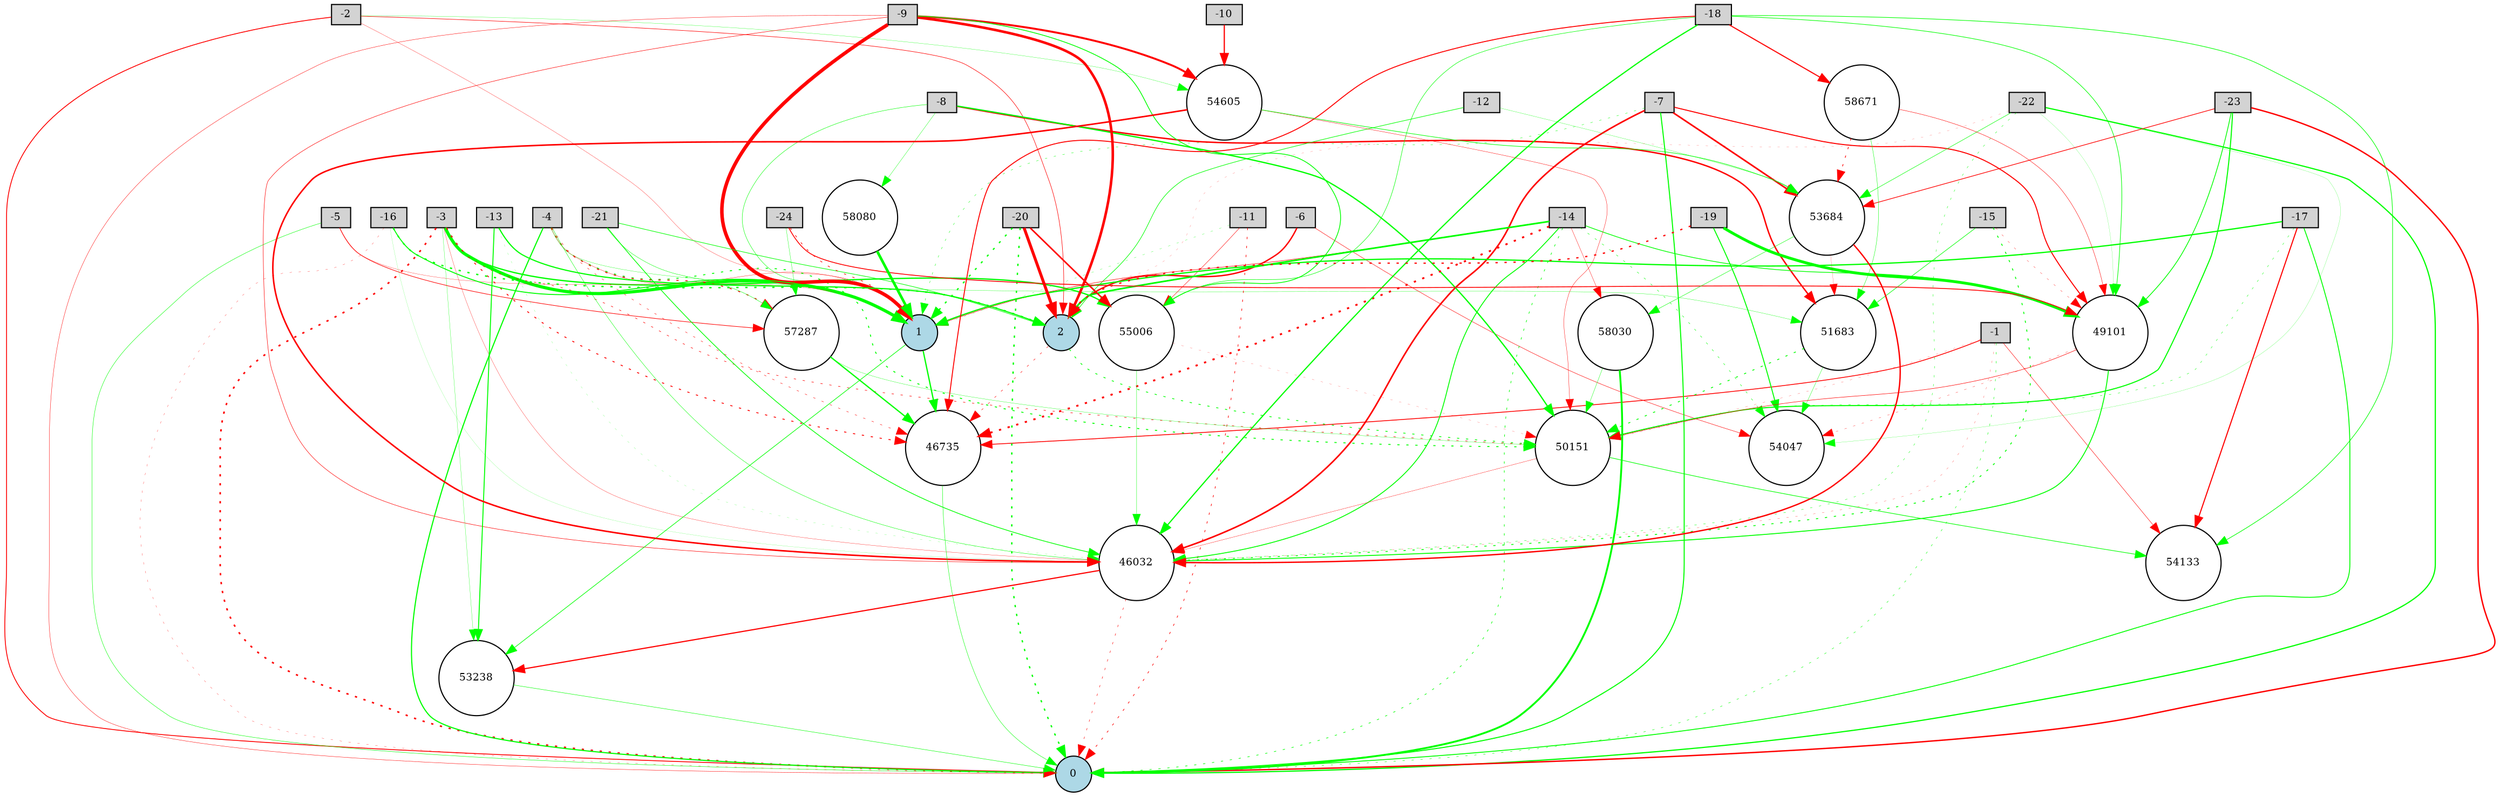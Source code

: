 digraph {
	node [fontsize=9 height=0.2 shape=circle width=0.2]
	-1 [fillcolor=lightgray shape=box style=filled]
	-2 [fillcolor=lightgray shape=box style=filled]
	-3 [fillcolor=lightgray shape=box style=filled]
	-4 [fillcolor=lightgray shape=box style=filled]
	-5 [fillcolor=lightgray shape=box style=filled]
	-6 [fillcolor=lightgray shape=box style=filled]
	-7 [fillcolor=lightgray shape=box style=filled]
	-8 [fillcolor=lightgray shape=box style=filled]
	-9 [fillcolor=lightgray shape=box style=filled]
	-10 [fillcolor=lightgray shape=box style=filled]
	-11 [fillcolor=lightgray shape=box style=filled]
	-12 [fillcolor=lightgray shape=box style=filled]
	-13 [fillcolor=lightgray shape=box style=filled]
	-14 [fillcolor=lightgray shape=box style=filled]
	-15 [fillcolor=lightgray shape=box style=filled]
	-16 [fillcolor=lightgray shape=box style=filled]
	-17 [fillcolor=lightgray shape=box style=filled]
	-18 [fillcolor=lightgray shape=box style=filled]
	-19 [fillcolor=lightgray shape=box style=filled]
	-20 [fillcolor=lightgray shape=box style=filled]
	-21 [fillcolor=lightgray shape=box style=filled]
	-22 [fillcolor=lightgray shape=box style=filled]
	-23 [fillcolor=lightgray shape=box style=filled]
	-24 [fillcolor=lightgray shape=box style=filled]
	0 [fillcolor=lightblue style=filled]
	1 [fillcolor=lightblue style=filled]
	2 [fillcolor=lightblue style=filled]
	51683 [fillcolor=white style=filled]
	58080 [fillcolor=white style=filled]
	50151 [fillcolor=white style=filled]
	57287 [fillcolor=white style=filled]
	49101 [fillcolor=white style=filled]
	54605 [fillcolor=white style=filled]
	46735 [fillcolor=white style=filled]
	46032 [fillcolor=white style=filled]
	58030 [fillcolor=white style=filled]
	58671 [fillcolor=white style=filled]
	53684 [fillcolor=white style=filled]
	54133 [fillcolor=white style=filled]
	53238 [fillcolor=white style=filled]
	55006 [fillcolor=white style=filled]
	54047 [fillcolor=white style=filled]
	-6 -> 2 [color=red penwidth=1.2106231173544648 style=solid]
	-14 -> 0 [color=green penwidth=0.5054595095752922 style=dotted]
	-24 -> 1 [color=red penwidth=0.5465687647996489 style=dotted]
	-11 -> 0 [color=red penwidth=0.5263000825221829 style=dotted]
	-5 -> 0 [color=green penwidth=0.34582966199190174 style=solid]
	-13 -> 2 [color=green penwidth=1.027472446855971 style=solid]
	-17 -> 0 [color=green penwidth=0.8006173243612016 style=solid]
	-23 -> 0 [color=red penwidth=1.224893350451472 style=solid]
	-3 -> 0 [color=red penwidth=1.3850003518255496 style=dotted]
	-20 -> 2 [color=red penwidth=2.5962533830321712 style=solid]
	-4 -> 0 [color=green penwidth=1.001289964709185 style=solid]
	-5 -> 1 [color=red penwidth=0.1905392746644458 style=solid]
	-1 -> 0 [color=green penwidth=0.3482939585335273 style=dotted]
	-22 -> 0 [color=green penwidth=1.0561288115406247 style=solid]
	-9 -> 1 [color=red penwidth=3.1205014561398787 style=solid]
	-3 -> 1 [color=green penwidth=2.812458605067618 style=solid]
	-8 -> 1 [color=green penwidth=0.3493357128308875 style=solid]
	-16 -> 0 [color=red penwidth=0.18879020196422347 style=dotted]
	-20 -> 0 [color=green penwidth=1.186155459744953 style=dotted]
	-9 -> 2 [color=red penwidth=2.2694152192156802 style=solid]
	-2 -> 1 [color=red penwidth=0.2058108113390671 style=solid]
	-14 -> 2 [color=green penwidth=1.441052262181597 style=solid]
	-17 -> 1 [color=green penwidth=1.105379774837691 style=solid]
	-7 -> 1 [color=green penwidth=0.28687312281707766 style=dotted]
	-1 -> 46032 [color=red penwidth=0.1703078900493768 style=dotted]
	-19 -> 2 [color=red penwidth=1.1597207964552512 style=dotted]
	-22 -> 46032 [color=green penwidth=0.2889283593270391 style=dotted]
	-15 -> 46032 [color=green penwidth=0.7691659946336029 style=dotted]
	-7 -> 46032 [color=red penwidth=1.375843890639724 style=solid]
	-16 -> 2 [color=green penwidth=1.2493926803709974 style=dotted]
	-2 -> 0 [color=red penwidth=0.7578636067122159 style=solid]
	-4 -> 46735 [color=red penwidth=0.3319114338895046 style=dotted]
	46735 -> 0 [color=green penwidth=0.3377458070318964 style=solid]
	-20 -> 1 [color=green penwidth=1.1339100178284696 style=dotted]
	-16 -> 46032 [color=green penwidth=0.10271323536317076 style=solid]
	-21 -> 46032 [color=green penwidth=0.6436450450841731 style=solid]
	2 -> 46735 [color=red penwidth=0.36099937599546716 style=dotted]
	-13 -> 46032 [color=green penwidth=0.12207883539646704 style=dotted]
	-9 -> 0 [color=red penwidth=0.3003819420908398 style=solid]
	-14 -> 46735 [color=red penwidth=1.6144087157588973 style=dotted]
	-11 -> 1 [color=green penwidth=0.18487603947416265 style=dotted]
	-18 -> 46735 [color=red penwidth=0.8441846938208606 style=solid]
	-22 -> 2 [color=red penwidth=0.11869987496543409 style=dotted]
	-14 -> 49101 [color=green penwidth=0.6489518264140264 style=solid]
	-16 -> 1 [color=green penwidth=0.8559909058381807 style=solid]
	1 -> 46735 [color=green penwidth=1.1174924724379853 style=solid]
	-24 -> 49101 [color=red penwidth=0.753819104799229 style=solid]
	49101 -> 46032 [color=green penwidth=0.8199895445048423 style=solid]
	49101 -> 50151 [color=red penwidth=0.39267571554131864 style=solid]
	50151 -> 46032 [color=red penwidth=0.23540032504100616 style=solid]
	-1 -> 50151 [color=red penwidth=0.15178374463122202 style=dotted]
	-3 -> 46735 [color=red penwidth=0.7753695684565787 style=dotted]
	-23 -> 50151 [color=green penwidth=0.941920330258082 style=solid]
	-3 -> 46032 [color=red penwidth=0.20569560299436518 style=solid]
	-9 -> 46032 [color=red penwidth=0.3860869152977521 style=solid]
	-4 -> 51683 [color=green penwidth=0.21823427046858215 style=solid]
	51683 -> 50151 [color=green penwidth=0.7192264266409797 style=dotted]
	-8 -> 51683 [color=red penwidth=1.2554800197041338 style=solid]
	-17 -> 50151 [color=green penwidth=0.3013665435982494 style=dotted]
	-22 -> 49101 [color=green penwidth=0.1244230019766358 style=solid]
	-23 -> 49101 [color=green penwidth=0.6889591888892657 style=solid]
	-3 -> 50151 [color=red penwidth=0.4298496278275782 style=dotted]
	46032 -> 0 [color=red penwidth=0.3660404214185049 style=dotted]
	-4 -> 1 [color=red penwidth=0.23809654928923094 style=solid]
	-1 -> 46735 [color=red penwidth=0.7224643953710191 style=solid]
	-7 -> 0 [color=green penwidth=0.9252136790625476 style=solid]
	-19 -> 49101 [color=green penwidth=2.5101187153964215 style=solid]
	-21 -> 2 [color=green penwidth=0.506916618717921 style=solid]
	-4 -> 50151 [color=green penwidth=0.8171309419435675 style=dotted]
	46032 -> 53238 [color=red penwidth=1.0297624912360523 style=solid]
	53238 -> 0 [color=green penwidth=0.35759394182950455 style=solid]
	-7 -> 49101 [color=red penwidth=0.9085165194543131 style=solid]
	-8 -> 50151 [color=green penwidth=1.1393208273619557 style=solid]
	53684 -> 46032 [color=red penwidth=1.201679378509165 style=solid]
	51683 -> 54047 [color=green penwidth=0.2610198044815233 style=solid]
	-15 -> 49101 [color=red penwidth=0.21842326493618253 style=dotted]
	-17 -> 54133 [color=red penwidth=0.9612148332140847 style=solid]
	-12 -> 2 [color=green penwidth=0.5051727893112693 style=solid]
	-9 -> 54605 [color=red penwidth=1.7222724082817944 style=solid]
	54605 -> 46032 [color=red penwidth=1.351122242316288 style=solid]
	49101 -> 54047 [color=red penwidth=0.20865860984057386 style=dotted]
	-1 -> 54133 [color=red penwidth=0.3601002477850581 style=solid]
	-3 -> 55006 [color=green penwidth=1.1396512386670143 style=solid]
	55006 -> 46032 [color=green penwidth=0.2745610373863474 style=solid]
	-14 -> 54047 [color=green penwidth=0.3556280216303438 style=dotted]
	-20 -> 55006 [color=red penwidth=1.3513376230686889 style=solid]
	-7 -> 53684 [color=red penwidth=1.4131849951778641 style=solid]
	55006 -> 50151 [color=red penwidth=0.13058974303688953 style=dotted]
	-13 -> 53238 [color=green penwidth=0.8609793154544422 style=solid]
	-2 -> 2 [color=red penwidth=0.4281841634531697 style=solid]
	-9 -> 55006 [color=green penwidth=0.6993413235891548 style=solid]
	-10 -> 54605 [color=red penwidth=1.0682920525847446 style=solid]
	-12 -> 53684 [color=green penwidth=0.18725982463811724 style=solid]
	-18 -> 46032 [color=green penwidth=1.065087258598155 style=solid]
	53684 -> 51683 [color=red penwidth=0.13058582864856477 style=solid]
	-18 -> 49101 [color=green penwidth=0.5190973009783965 style=solid]
	-3 -> 53238 [color=green penwidth=0.20445887282645936 style=solid]
	-6 -> 54047 [color=red penwidth=0.3494368697999938 style=solid]
	54605 -> 50151 [color=red penwidth=0.2807477387335875 style=solid]
	-22 -> 53684 [color=green penwidth=0.3863080933925084 style=solid]
	54605 -> 53684 [color=green penwidth=0.4862448969473606 style=solid]
	-4 -> 57287 [color=red penwidth=0.8131461859893956 style=dotted]
	57287 -> 46735 [color=green penwidth=1.1335507063146404 style=solid]
	-11 -> 55006 [color=red penwidth=0.33740385671009854 style=solid]
	-14 -> 1 [color=red penwidth=0.4034527875185796 style=solid]
	-5 -> 57287 [color=red penwidth=0.4992568707662306 style=solid]
	-14 -> 46032 [color=green penwidth=0.7866313063118477 style=solid]
	50151 -> 54133 [color=green penwidth=0.5442149647636363 style=solid]
	-14 -> 58030 [color=red penwidth=0.2665051677604453 style=solid]
	58030 -> 0 [color=green penwidth=1.657753411961547 style=solid]
	-19 -> 54047 [color=green penwidth=0.8647854379895429 style=solid]
	-8 -> 58080 [color=green penwidth=0.2502587171393915 style=solid]
	58080 -> 1 [color=green penwidth=2.3282931094818813 style=solid]
	-15 -> 51683 [color=green penwidth=0.46965885107778804 style=solid]
	57287 -> 50151 [color=green penwidth=0.21565470473599757 style=solid]
	-22 -> 54047 [color=green penwidth=0.13761543953446065 style=solid]
	-18 -> 58671 [color=red penwidth=0.9621028218251464 style=solid]
	58671 -> 49101 [color=red penwidth=0.3317638240514863 style=solid]
	58030 -> 50151 [color=green penwidth=0.2710922391713464 style=solid]
	-2 -> 54605 [color=green penwidth=0.19420056795523838 style=solid]
	58671 -> 51683 [color=green penwidth=0.29848558398096403 style=solid]
	2 -> 50151 [color=green penwidth=0.661139126674913 style=dotted]
	-24 -> 57287 [color=green penwidth=0.251343262123376 style=solid]
	-23 -> 53684 [color=red penwidth=0.6060632177715722 style=solid]
	-21 -> 57287 [color=green penwidth=0.30922986474262537 style=solid]
	1 -> 53238 [color=green penwidth=0.5351708203262058 style=solid]
	53684 -> 58030 [color=green penwidth=0.3389626948216453 style=solid]
	-18 -> 55006 [color=green penwidth=0.41110610948227855 style=solid]
	-4 -> 46032 [color=green penwidth=0.3201036820261603 style=solid]
	-18 -> 54133 [color=green penwidth=0.5405610595476946 style=solid]
	58671 -> 53684 [color=red penwidth=0.6055933804546458 style=dotted]
}
